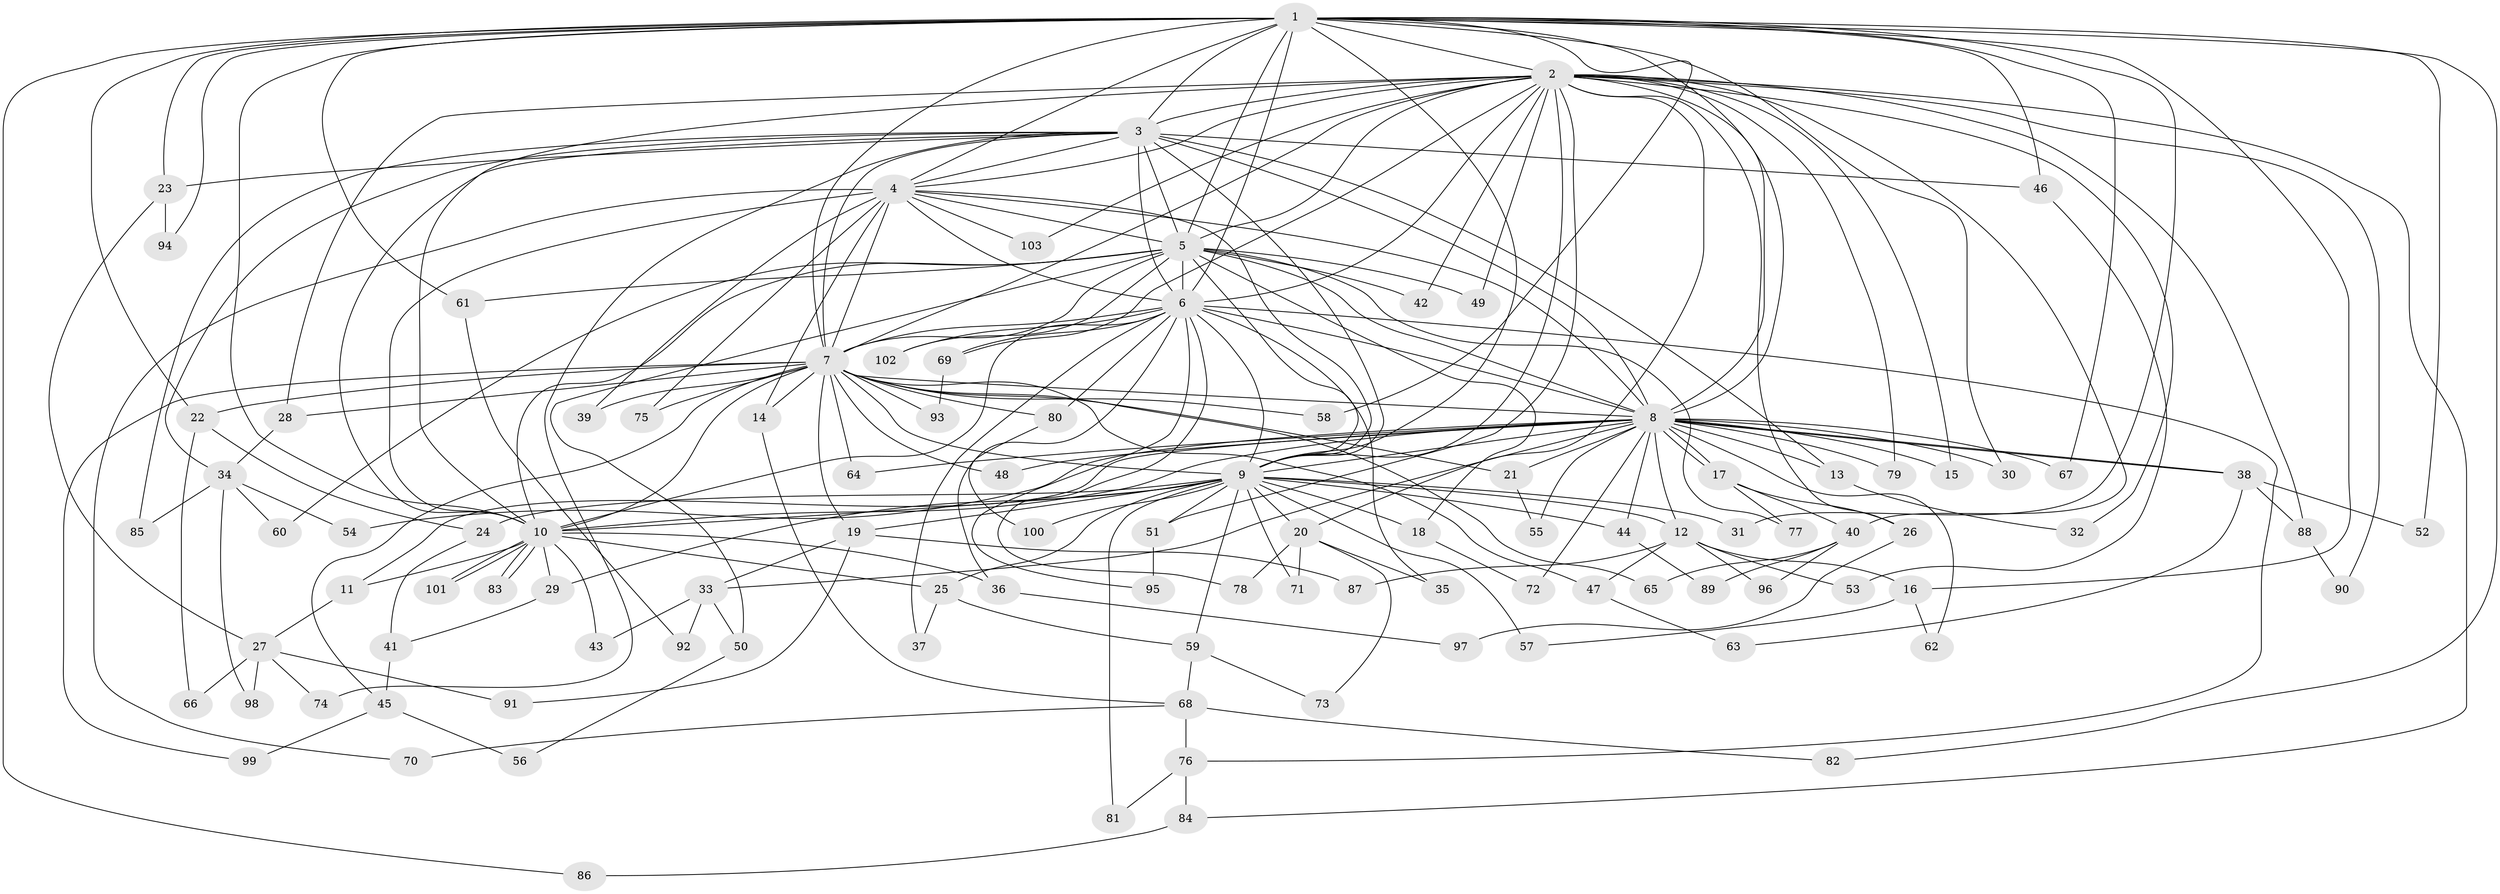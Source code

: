 // Generated by graph-tools (version 1.1) at 2025/35/03/09/25 02:35:13]
// undirected, 103 vertices, 231 edges
graph export_dot {
graph [start="1"]
  node [color=gray90,style=filled];
  1;
  2;
  3;
  4;
  5;
  6;
  7;
  8;
  9;
  10;
  11;
  12;
  13;
  14;
  15;
  16;
  17;
  18;
  19;
  20;
  21;
  22;
  23;
  24;
  25;
  26;
  27;
  28;
  29;
  30;
  31;
  32;
  33;
  34;
  35;
  36;
  37;
  38;
  39;
  40;
  41;
  42;
  43;
  44;
  45;
  46;
  47;
  48;
  49;
  50;
  51;
  52;
  53;
  54;
  55;
  56;
  57;
  58;
  59;
  60;
  61;
  62;
  63;
  64;
  65;
  66;
  67;
  68;
  69;
  70;
  71;
  72;
  73;
  74;
  75;
  76;
  77;
  78;
  79;
  80;
  81;
  82;
  83;
  84;
  85;
  86;
  87;
  88;
  89;
  90;
  91;
  92;
  93;
  94;
  95;
  96;
  97;
  98;
  99;
  100;
  101;
  102;
  103;
  1 -- 2;
  1 -- 3;
  1 -- 4;
  1 -- 5;
  1 -- 6;
  1 -- 7;
  1 -- 8;
  1 -- 9;
  1 -- 10;
  1 -- 16;
  1 -- 22;
  1 -- 23;
  1 -- 30;
  1 -- 31;
  1 -- 46;
  1 -- 52;
  1 -- 58;
  1 -- 61;
  1 -- 67;
  1 -- 82;
  1 -- 86;
  1 -- 94;
  2 -- 3;
  2 -- 4;
  2 -- 5;
  2 -- 6;
  2 -- 7;
  2 -- 8;
  2 -- 9;
  2 -- 10;
  2 -- 15;
  2 -- 20;
  2 -- 26;
  2 -- 28;
  2 -- 32;
  2 -- 40;
  2 -- 42;
  2 -- 49;
  2 -- 51;
  2 -- 69;
  2 -- 79;
  2 -- 84;
  2 -- 88;
  2 -- 90;
  2 -- 103;
  3 -- 4;
  3 -- 5;
  3 -- 6;
  3 -- 7;
  3 -- 8;
  3 -- 9;
  3 -- 10;
  3 -- 13;
  3 -- 23;
  3 -- 34;
  3 -- 46;
  3 -- 74;
  3 -- 85;
  4 -- 5;
  4 -- 6;
  4 -- 7;
  4 -- 8;
  4 -- 9;
  4 -- 10;
  4 -- 14;
  4 -- 39;
  4 -- 70;
  4 -- 75;
  4 -- 103;
  5 -- 6;
  5 -- 7;
  5 -- 8;
  5 -- 9;
  5 -- 10;
  5 -- 18;
  5 -- 42;
  5 -- 49;
  5 -- 50;
  5 -- 60;
  5 -- 61;
  5 -- 77;
  5 -- 102;
  6 -- 7;
  6 -- 8;
  6 -- 9;
  6 -- 10;
  6 -- 35;
  6 -- 36;
  6 -- 37;
  6 -- 69;
  6 -- 76;
  6 -- 78;
  6 -- 80;
  6 -- 95;
  6 -- 102;
  7 -- 8;
  7 -- 9;
  7 -- 10;
  7 -- 14;
  7 -- 19;
  7 -- 21;
  7 -- 22;
  7 -- 28;
  7 -- 39;
  7 -- 45;
  7 -- 47;
  7 -- 48;
  7 -- 58;
  7 -- 64;
  7 -- 65;
  7 -- 75;
  7 -- 80;
  7 -- 93;
  7 -- 99;
  8 -- 9;
  8 -- 10;
  8 -- 11;
  8 -- 12;
  8 -- 13;
  8 -- 15;
  8 -- 17;
  8 -- 17;
  8 -- 21;
  8 -- 30;
  8 -- 33;
  8 -- 38;
  8 -- 38;
  8 -- 44;
  8 -- 48;
  8 -- 54;
  8 -- 55;
  8 -- 62;
  8 -- 64;
  8 -- 67;
  8 -- 72;
  8 -- 79;
  9 -- 10;
  9 -- 12;
  9 -- 18;
  9 -- 19;
  9 -- 20;
  9 -- 24;
  9 -- 25;
  9 -- 29;
  9 -- 31;
  9 -- 44;
  9 -- 51;
  9 -- 57;
  9 -- 59;
  9 -- 71;
  9 -- 81;
  9 -- 100;
  10 -- 11;
  10 -- 25;
  10 -- 29;
  10 -- 36;
  10 -- 43;
  10 -- 83;
  10 -- 83;
  10 -- 101;
  10 -- 101;
  11 -- 27;
  12 -- 16;
  12 -- 47;
  12 -- 53;
  12 -- 87;
  12 -- 96;
  13 -- 32;
  14 -- 68;
  16 -- 57;
  16 -- 62;
  17 -- 26;
  17 -- 40;
  17 -- 77;
  18 -- 72;
  19 -- 33;
  19 -- 87;
  19 -- 91;
  20 -- 35;
  20 -- 71;
  20 -- 73;
  20 -- 78;
  21 -- 55;
  22 -- 24;
  22 -- 66;
  23 -- 27;
  23 -- 94;
  24 -- 41;
  25 -- 37;
  25 -- 59;
  26 -- 97;
  27 -- 66;
  27 -- 74;
  27 -- 91;
  27 -- 98;
  28 -- 34;
  29 -- 41;
  33 -- 43;
  33 -- 50;
  33 -- 92;
  34 -- 54;
  34 -- 60;
  34 -- 85;
  34 -- 98;
  36 -- 97;
  38 -- 52;
  38 -- 63;
  38 -- 88;
  40 -- 65;
  40 -- 89;
  40 -- 96;
  41 -- 45;
  44 -- 89;
  45 -- 56;
  45 -- 99;
  46 -- 53;
  47 -- 63;
  50 -- 56;
  51 -- 95;
  59 -- 68;
  59 -- 73;
  61 -- 92;
  68 -- 70;
  68 -- 76;
  68 -- 82;
  69 -- 93;
  76 -- 81;
  76 -- 84;
  80 -- 100;
  84 -- 86;
  88 -- 90;
}
